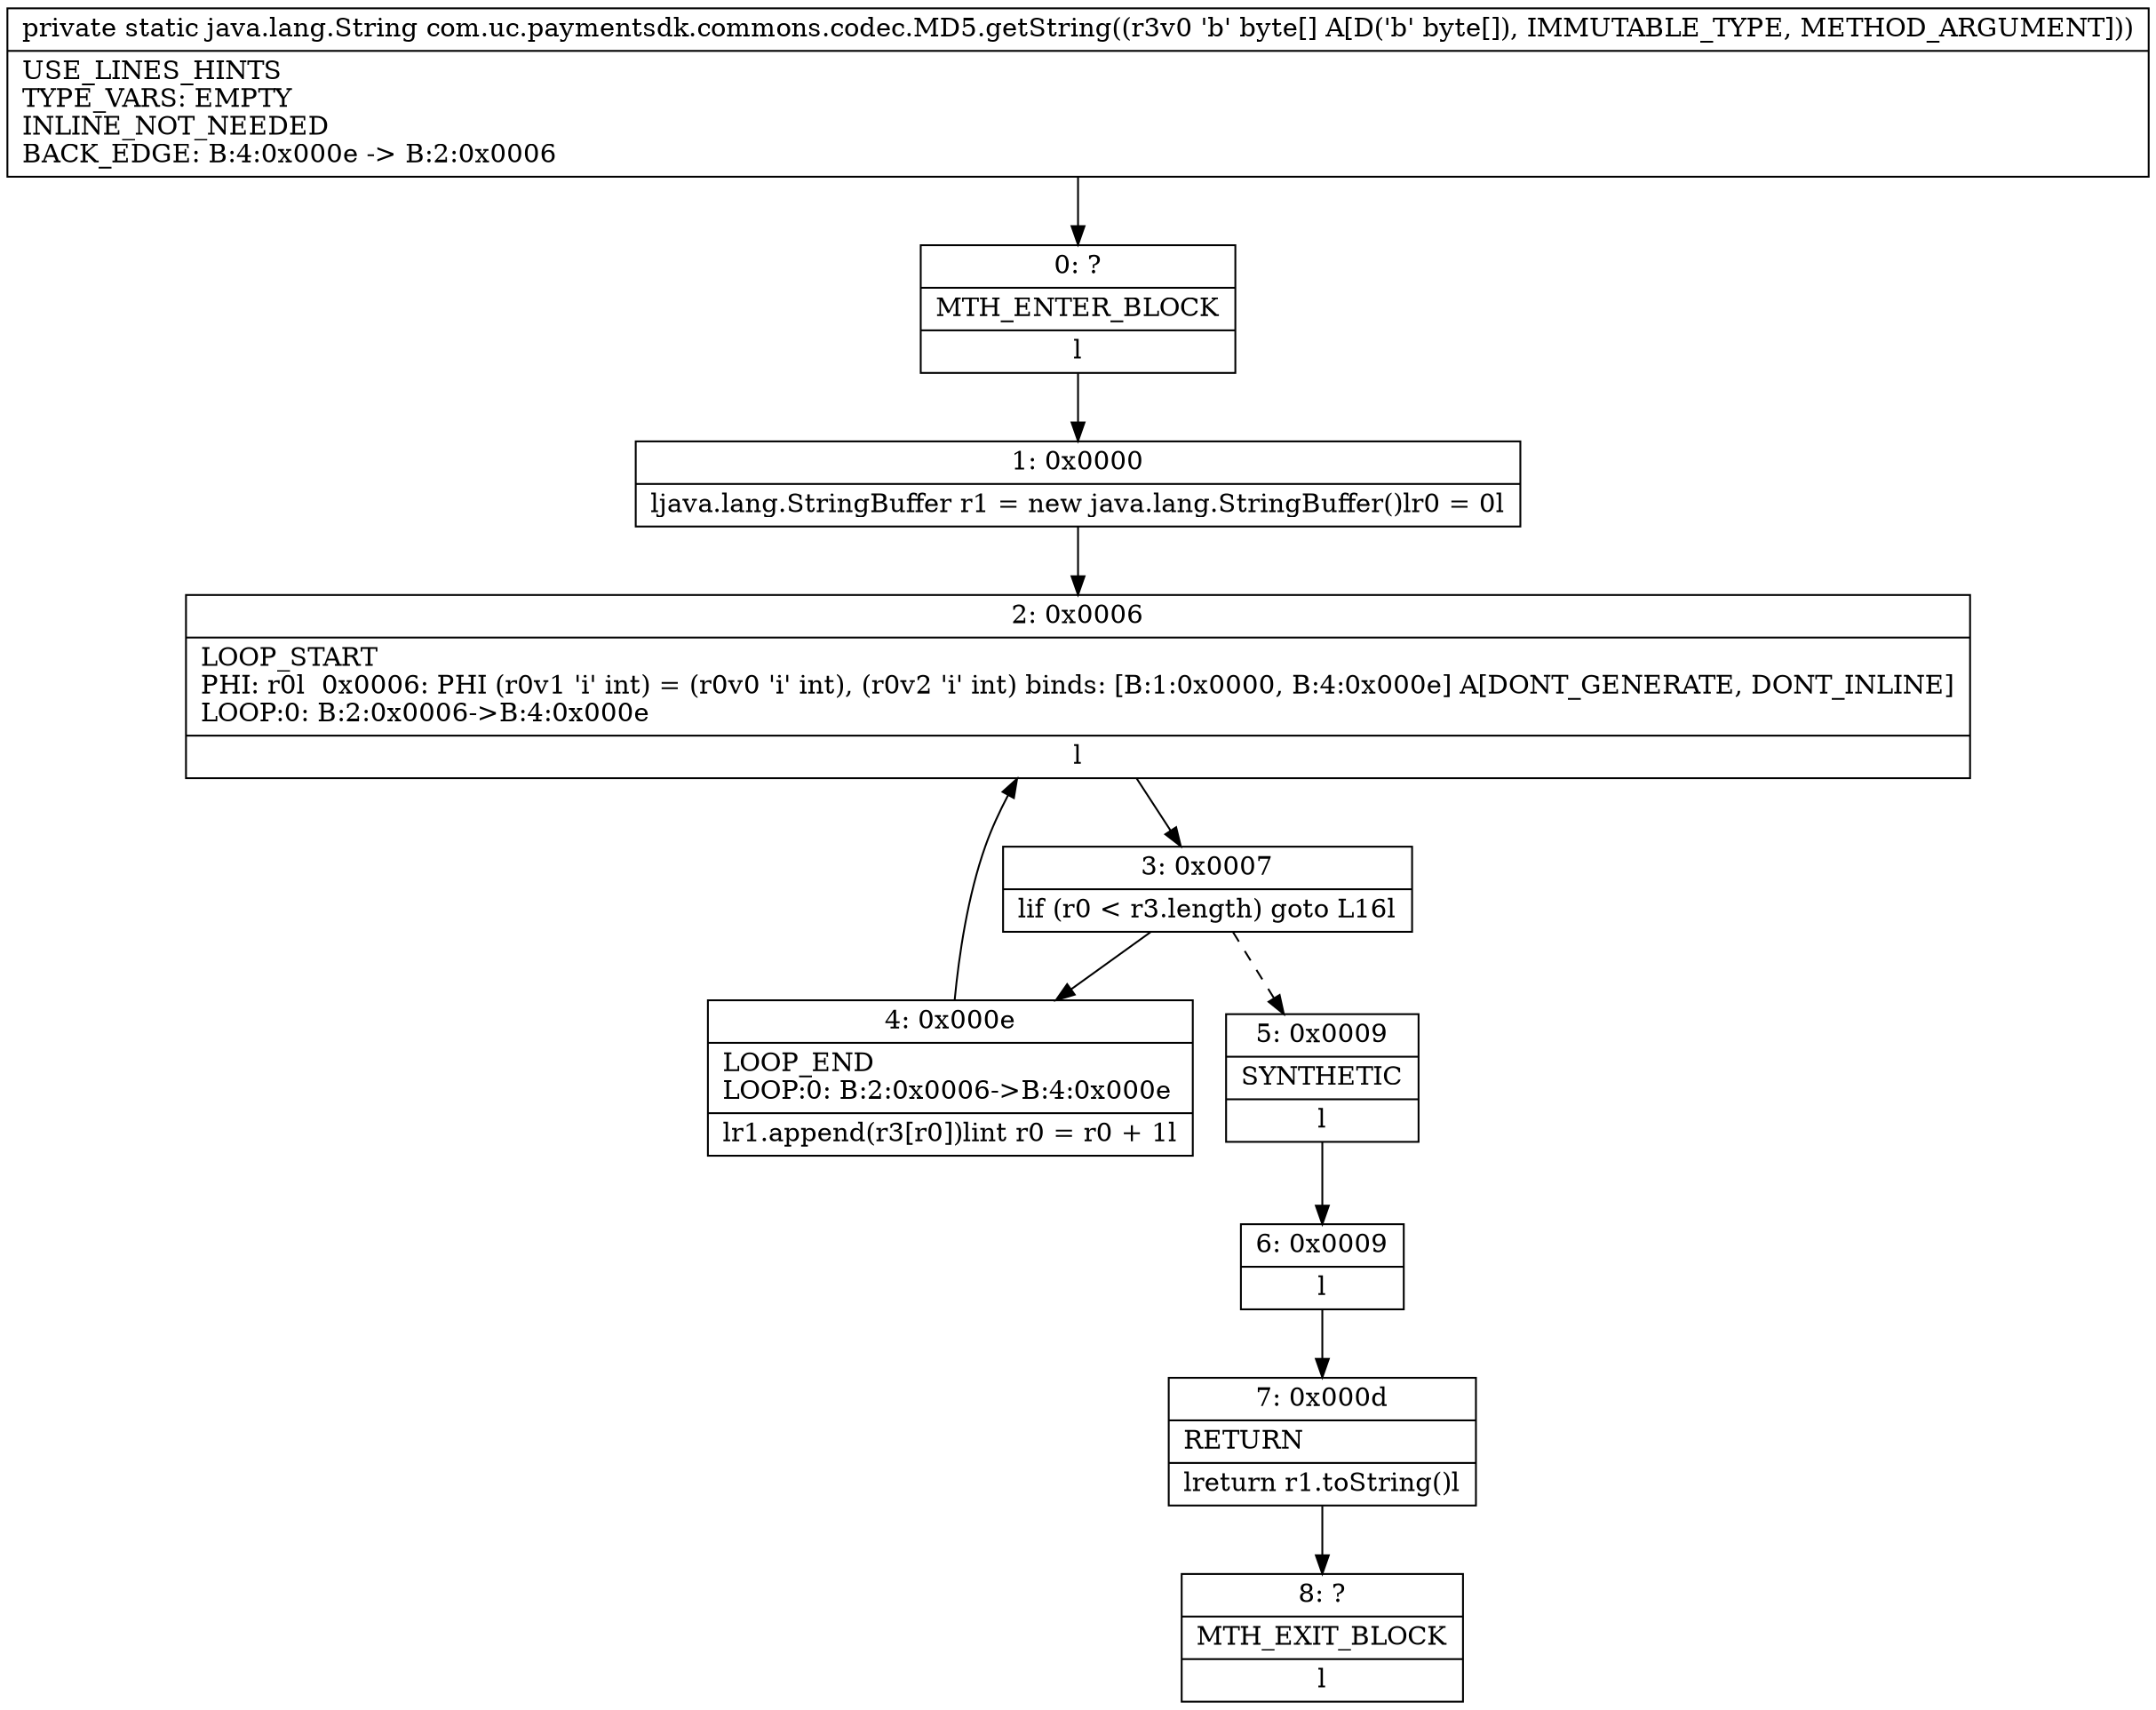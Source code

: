 digraph "CFG forcom.uc.paymentsdk.commons.codec.MD5.getString([B)Ljava\/lang\/String;" {
Node_0 [shape=record,label="{0\:\ ?|MTH_ENTER_BLOCK\l|l}"];
Node_1 [shape=record,label="{1\:\ 0x0000|ljava.lang.StringBuffer r1 = new java.lang.StringBuffer()lr0 = 0l}"];
Node_2 [shape=record,label="{2\:\ 0x0006|LOOP_START\lPHI: r0l  0x0006: PHI (r0v1 'i' int) = (r0v0 'i' int), (r0v2 'i' int) binds: [B:1:0x0000, B:4:0x000e] A[DONT_GENERATE, DONT_INLINE]\lLOOP:0: B:2:0x0006\-\>B:4:0x000e\l|l}"];
Node_3 [shape=record,label="{3\:\ 0x0007|lif (r0 \< r3.length) goto L16l}"];
Node_4 [shape=record,label="{4\:\ 0x000e|LOOP_END\lLOOP:0: B:2:0x0006\-\>B:4:0x000e\l|lr1.append(r3[r0])lint r0 = r0 + 1l}"];
Node_5 [shape=record,label="{5\:\ 0x0009|SYNTHETIC\l|l}"];
Node_6 [shape=record,label="{6\:\ 0x0009|l}"];
Node_7 [shape=record,label="{7\:\ 0x000d|RETURN\l|lreturn r1.toString()l}"];
Node_8 [shape=record,label="{8\:\ ?|MTH_EXIT_BLOCK\l|l}"];
MethodNode[shape=record,label="{private static java.lang.String com.uc.paymentsdk.commons.codec.MD5.getString((r3v0 'b' byte[] A[D('b' byte[]), IMMUTABLE_TYPE, METHOD_ARGUMENT]))  | USE_LINES_HINTS\lTYPE_VARS: EMPTY\lINLINE_NOT_NEEDED\lBACK_EDGE: B:4:0x000e \-\> B:2:0x0006\l}"];
MethodNode -> Node_0;
Node_0 -> Node_1;
Node_1 -> Node_2;
Node_2 -> Node_3;
Node_3 -> Node_4;
Node_3 -> Node_5[style=dashed];
Node_4 -> Node_2;
Node_5 -> Node_6;
Node_6 -> Node_7;
Node_7 -> Node_8;
}

